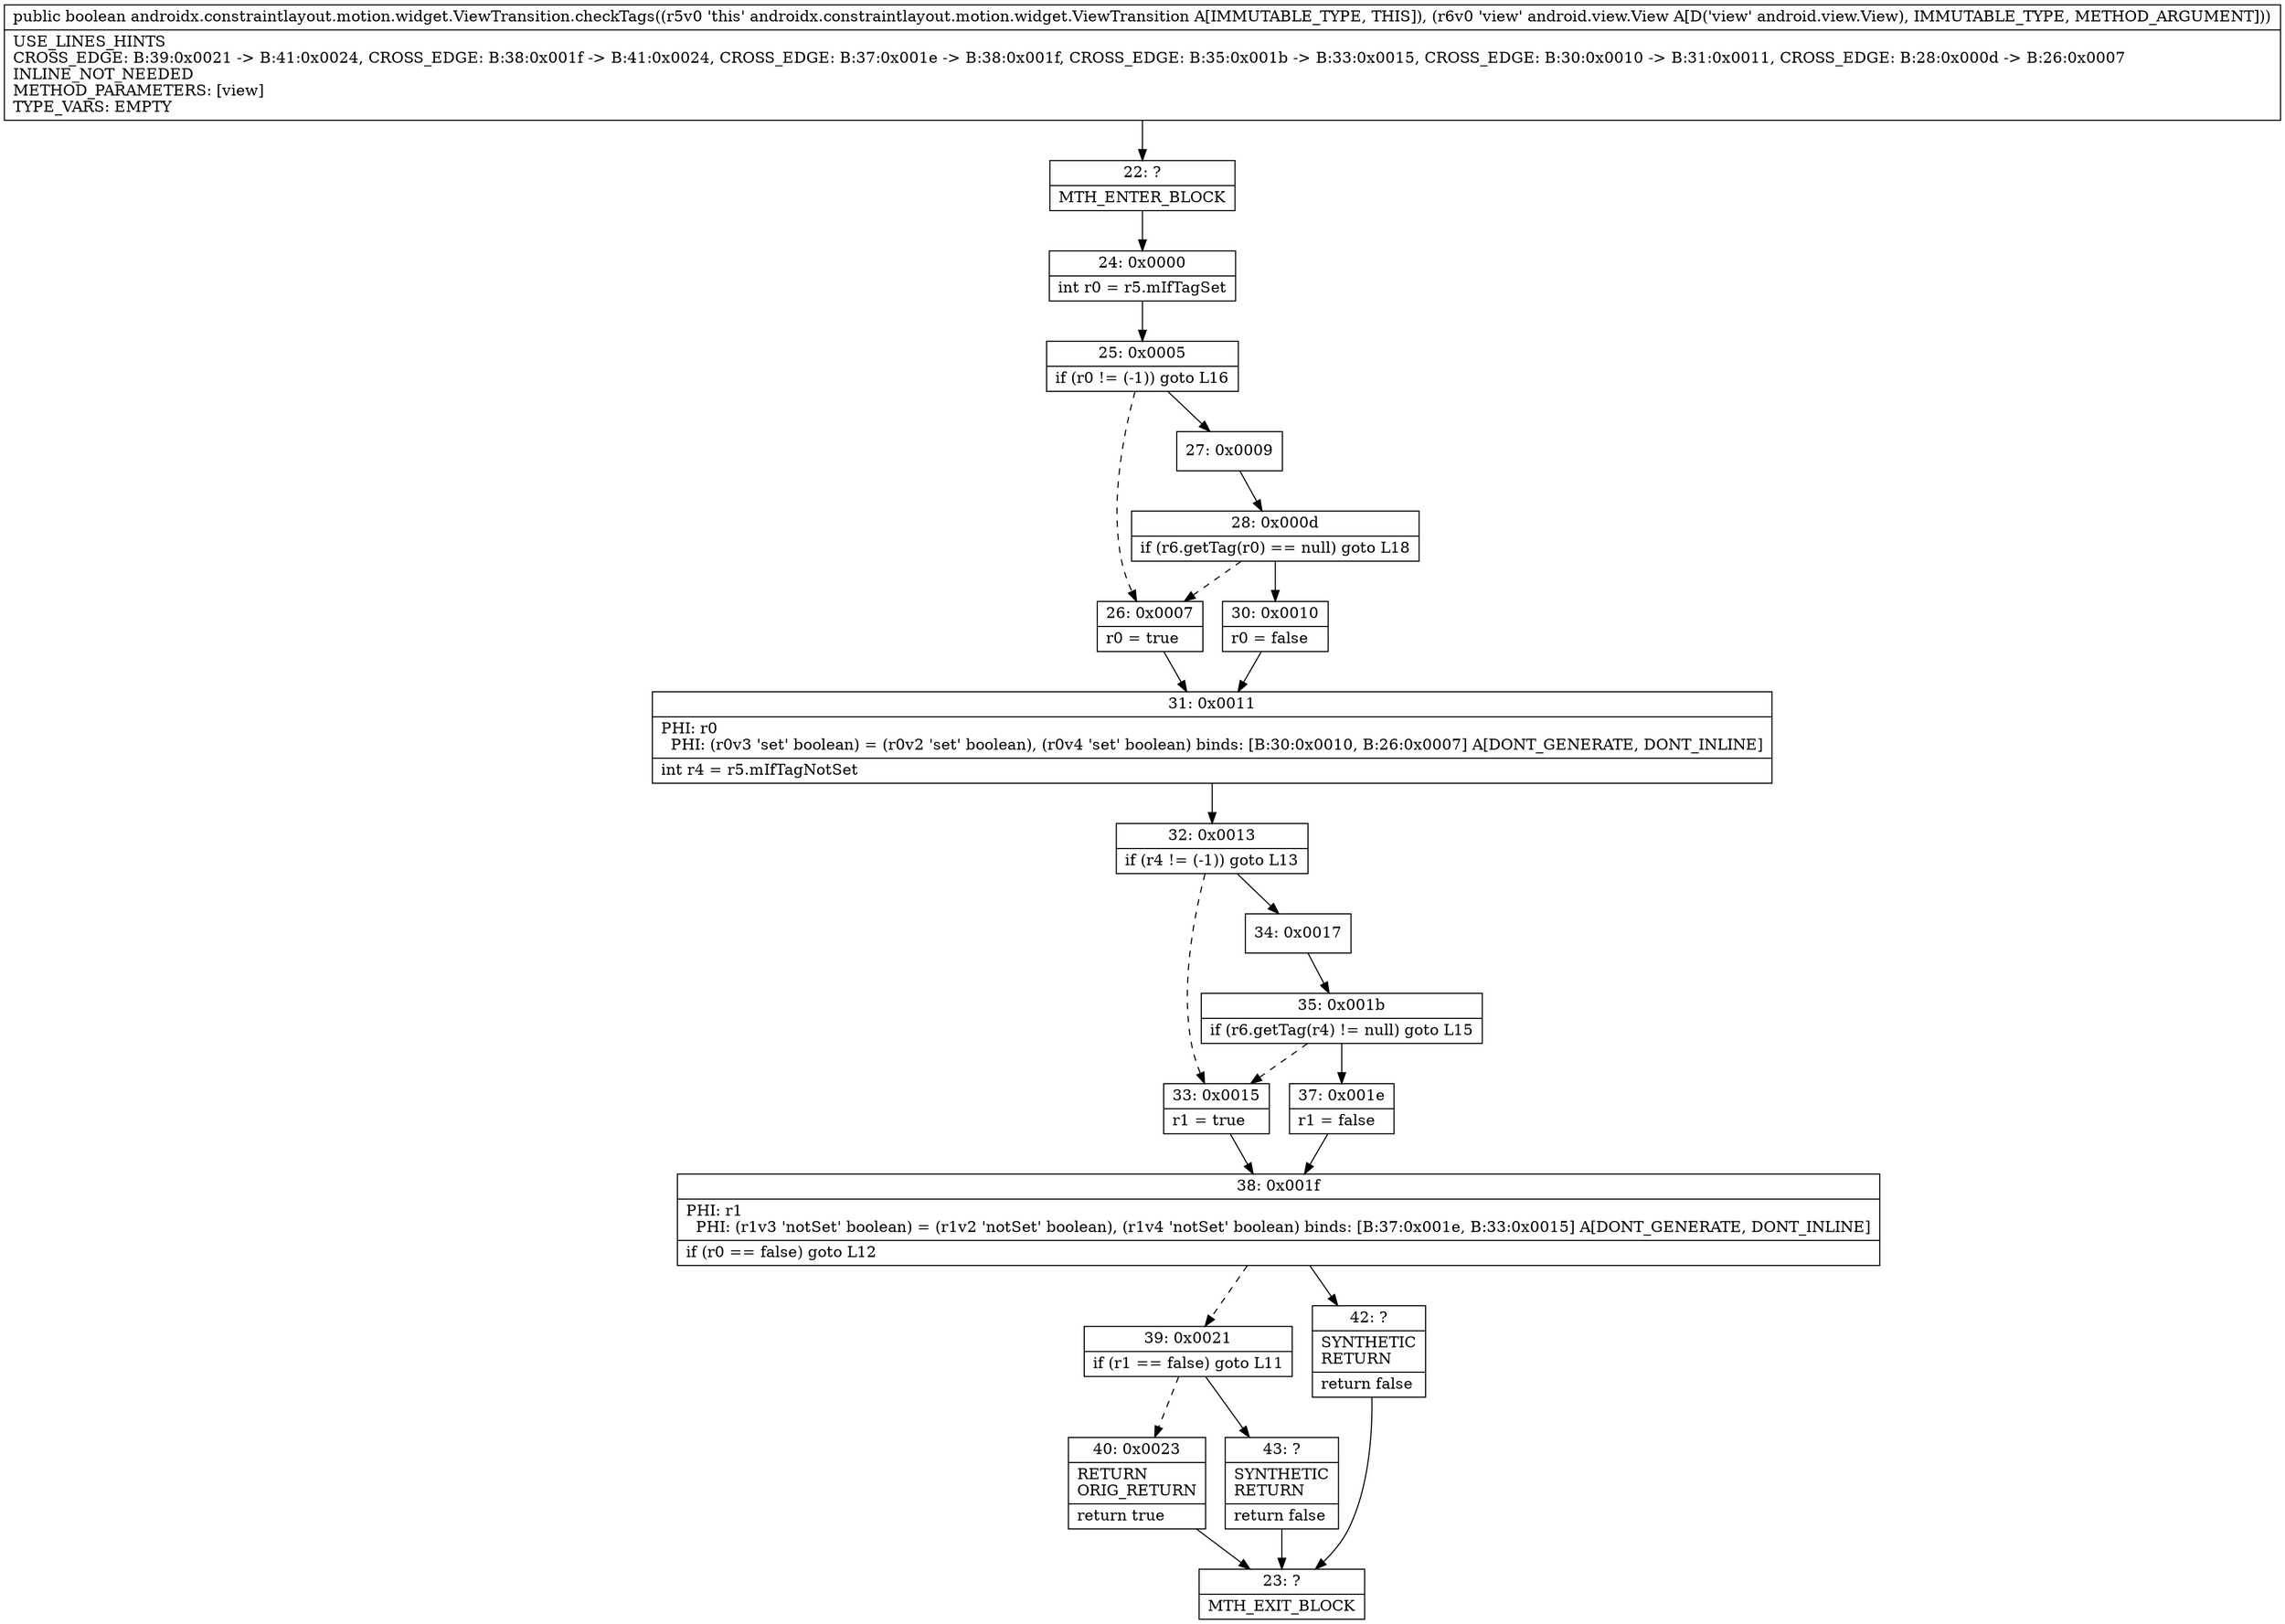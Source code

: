digraph "CFG forandroidx.constraintlayout.motion.widget.ViewTransition.checkTags(Landroid\/view\/View;)Z" {
Node_22 [shape=record,label="{22\:\ ?|MTH_ENTER_BLOCK\l}"];
Node_24 [shape=record,label="{24\:\ 0x0000|int r0 = r5.mIfTagSet\l}"];
Node_25 [shape=record,label="{25\:\ 0x0005|if (r0 != (\-1)) goto L16\l}"];
Node_26 [shape=record,label="{26\:\ 0x0007|r0 = true\l}"];
Node_31 [shape=record,label="{31\:\ 0x0011|PHI: r0 \l  PHI: (r0v3 'set' boolean) = (r0v2 'set' boolean), (r0v4 'set' boolean) binds: [B:30:0x0010, B:26:0x0007] A[DONT_GENERATE, DONT_INLINE]\l|int r4 = r5.mIfTagNotSet\l}"];
Node_32 [shape=record,label="{32\:\ 0x0013|if (r4 != (\-1)) goto L13\l}"];
Node_33 [shape=record,label="{33\:\ 0x0015|r1 = true\l}"];
Node_38 [shape=record,label="{38\:\ 0x001f|PHI: r1 \l  PHI: (r1v3 'notSet' boolean) = (r1v2 'notSet' boolean), (r1v4 'notSet' boolean) binds: [B:37:0x001e, B:33:0x0015] A[DONT_GENERATE, DONT_INLINE]\l|if (r0 == false) goto L12\l}"];
Node_39 [shape=record,label="{39\:\ 0x0021|if (r1 == false) goto L11\l}"];
Node_40 [shape=record,label="{40\:\ 0x0023|RETURN\lORIG_RETURN\l|return true\l}"];
Node_23 [shape=record,label="{23\:\ ?|MTH_EXIT_BLOCK\l}"];
Node_43 [shape=record,label="{43\:\ ?|SYNTHETIC\lRETURN\l|return false\l}"];
Node_42 [shape=record,label="{42\:\ ?|SYNTHETIC\lRETURN\l|return false\l}"];
Node_34 [shape=record,label="{34\:\ 0x0017}"];
Node_35 [shape=record,label="{35\:\ 0x001b|if (r6.getTag(r4) != null) goto L15\l}"];
Node_37 [shape=record,label="{37\:\ 0x001e|r1 = false\l}"];
Node_27 [shape=record,label="{27\:\ 0x0009}"];
Node_28 [shape=record,label="{28\:\ 0x000d|if (r6.getTag(r0) == null) goto L18\l}"];
Node_30 [shape=record,label="{30\:\ 0x0010|r0 = false\l}"];
MethodNode[shape=record,label="{public boolean androidx.constraintlayout.motion.widget.ViewTransition.checkTags((r5v0 'this' androidx.constraintlayout.motion.widget.ViewTransition A[IMMUTABLE_TYPE, THIS]), (r6v0 'view' android.view.View A[D('view' android.view.View), IMMUTABLE_TYPE, METHOD_ARGUMENT]))  | USE_LINES_HINTS\lCROSS_EDGE: B:39:0x0021 \-\> B:41:0x0024, CROSS_EDGE: B:38:0x001f \-\> B:41:0x0024, CROSS_EDGE: B:37:0x001e \-\> B:38:0x001f, CROSS_EDGE: B:35:0x001b \-\> B:33:0x0015, CROSS_EDGE: B:30:0x0010 \-\> B:31:0x0011, CROSS_EDGE: B:28:0x000d \-\> B:26:0x0007\lINLINE_NOT_NEEDED\lMETHOD_PARAMETERS: [view]\lTYPE_VARS: EMPTY\l}"];
MethodNode -> Node_22;Node_22 -> Node_24;
Node_24 -> Node_25;
Node_25 -> Node_26[style=dashed];
Node_25 -> Node_27;
Node_26 -> Node_31;
Node_31 -> Node_32;
Node_32 -> Node_33[style=dashed];
Node_32 -> Node_34;
Node_33 -> Node_38;
Node_38 -> Node_39[style=dashed];
Node_38 -> Node_42;
Node_39 -> Node_40[style=dashed];
Node_39 -> Node_43;
Node_40 -> Node_23;
Node_43 -> Node_23;
Node_42 -> Node_23;
Node_34 -> Node_35;
Node_35 -> Node_37;
Node_35 -> Node_33[style=dashed];
Node_37 -> Node_38;
Node_27 -> Node_28;
Node_28 -> Node_30;
Node_28 -> Node_26[style=dashed];
Node_30 -> Node_31;
}

